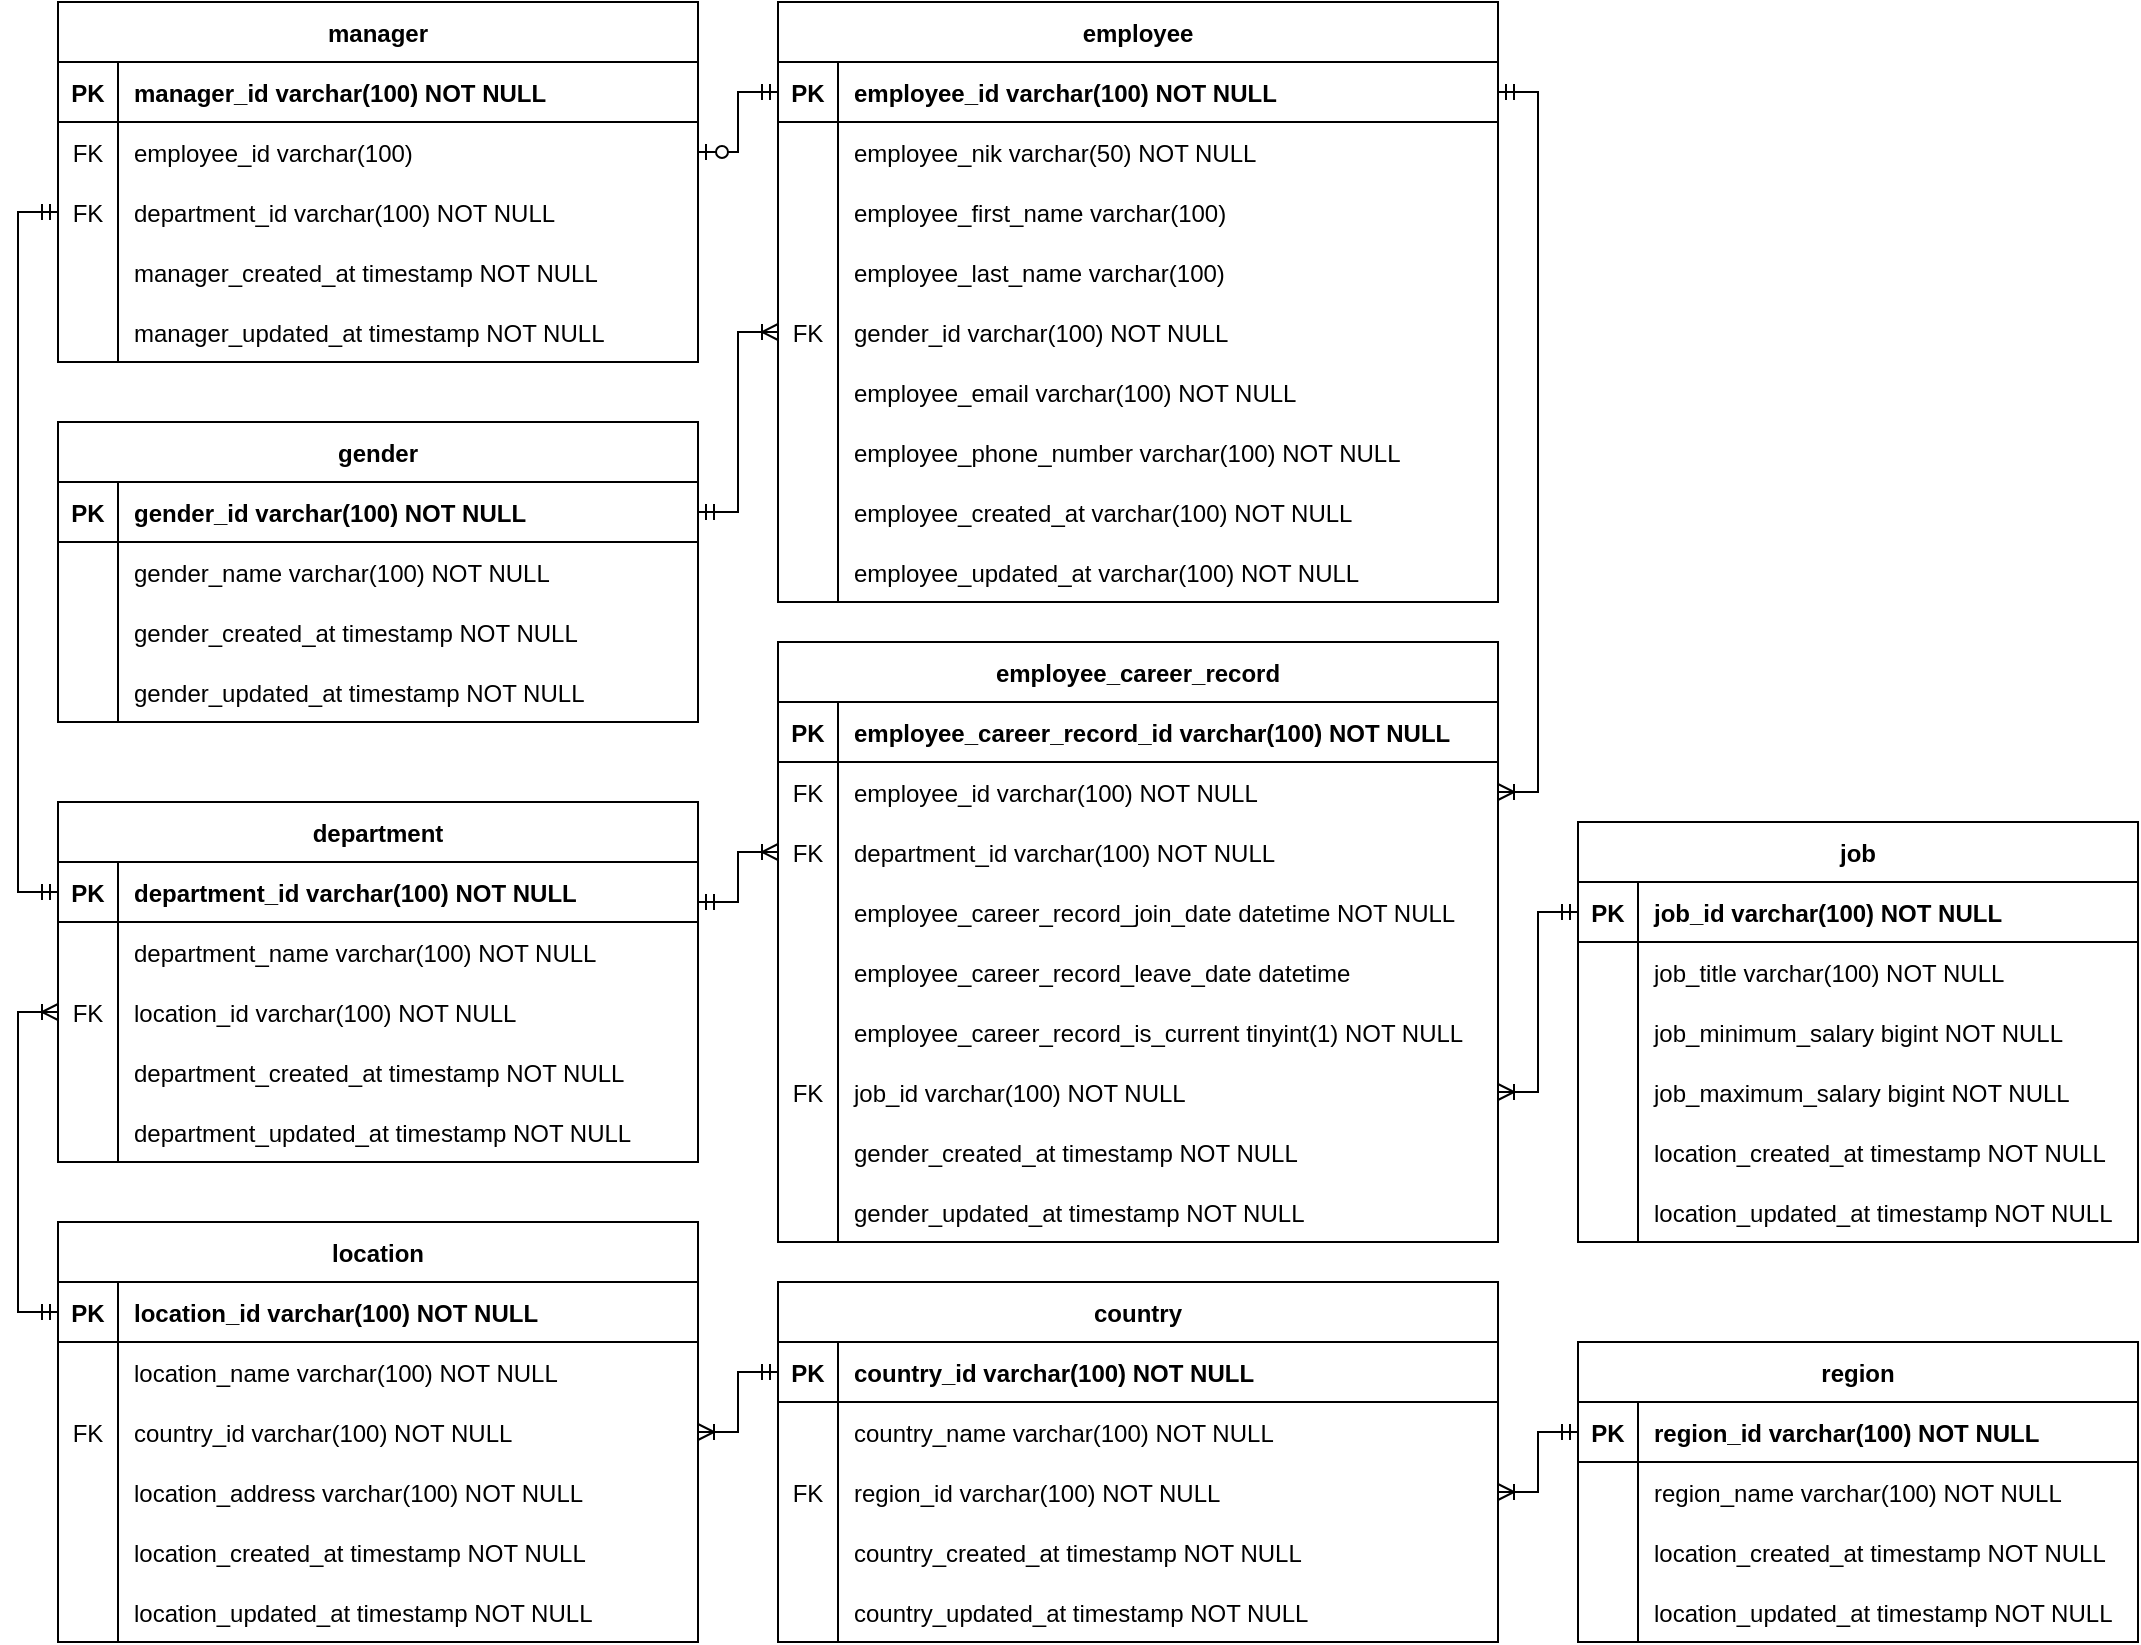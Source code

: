 <mxfile version="20.2.3" type="github">
  <diagram id="R2lEEEUBdFMjLlhIrx00" name="Page-1">
    <mxGraphModel dx="1930" dy="656" grid="1" gridSize="10" guides="1" tooltips="1" connect="1" arrows="1" fold="1" page="1" pageScale="1" pageWidth="850" pageHeight="1100" math="0" shadow="0" extFonts="Permanent Marker^https://fonts.googleapis.com/css?family=Permanent+Marker">
      <root>
        <mxCell id="0" />
        <mxCell id="1" parent="0" />
        <mxCell id="C-vyLk0tnHw3VtMMgP7b-23" value="employee" style="shape=table;startSize=30;container=1;collapsible=1;childLayout=tableLayout;fixedRows=1;rowLines=0;fontStyle=1;align=center;resizeLast=1;" parent="1" vertex="1">
          <mxGeometry x="-400" y="40" width="360" height="300" as="geometry" />
        </mxCell>
        <mxCell id="C-vyLk0tnHw3VtMMgP7b-24" value="" style="shape=partialRectangle;collapsible=0;dropTarget=0;pointerEvents=0;fillColor=none;points=[[0,0.5],[1,0.5]];portConstraint=eastwest;top=0;left=0;right=0;bottom=1;" parent="C-vyLk0tnHw3VtMMgP7b-23" vertex="1">
          <mxGeometry y="30" width="360" height="30" as="geometry" />
        </mxCell>
        <mxCell id="C-vyLk0tnHw3VtMMgP7b-25" value="PK" style="shape=partialRectangle;overflow=hidden;connectable=0;fillColor=none;top=0;left=0;bottom=0;right=0;fontStyle=1;" parent="C-vyLk0tnHw3VtMMgP7b-24" vertex="1">
          <mxGeometry width="30" height="30" as="geometry">
            <mxRectangle width="30" height="30" as="alternateBounds" />
          </mxGeometry>
        </mxCell>
        <mxCell id="C-vyLk0tnHw3VtMMgP7b-26" value="employee_id varchar(100) NOT NULL" style="shape=partialRectangle;overflow=hidden;connectable=0;fillColor=none;top=0;left=0;bottom=0;right=0;align=left;spacingLeft=6;fontStyle=1;" parent="C-vyLk0tnHw3VtMMgP7b-24" vertex="1">
          <mxGeometry x="30" width="330" height="30" as="geometry">
            <mxRectangle width="330" height="30" as="alternateBounds" />
          </mxGeometry>
        </mxCell>
        <mxCell id="C-vyLk0tnHw3VtMMgP7b-27" value="" style="shape=partialRectangle;collapsible=0;dropTarget=0;pointerEvents=0;fillColor=none;points=[[0,0.5],[1,0.5]];portConstraint=eastwest;top=0;left=0;right=0;bottom=0;" parent="C-vyLk0tnHw3VtMMgP7b-23" vertex="1">
          <mxGeometry y="60" width="360" height="30" as="geometry" />
        </mxCell>
        <mxCell id="C-vyLk0tnHw3VtMMgP7b-28" value="" style="shape=partialRectangle;overflow=hidden;connectable=0;fillColor=none;top=0;left=0;bottom=0;right=0;" parent="C-vyLk0tnHw3VtMMgP7b-27" vertex="1">
          <mxGeometry width="30" height="30" as="geometry">
            <mxRectangle width="30" height="30" as="alternateBounds" />
          </mxGeometry>
        </mxCell>
        <mxCell id="C-vyLk0tnHw3VtMMgP7b-29" value="employee_nik varchar(50) NOT NULL" style="shape=partialRectangle;overflow=hidden;connectable=0;fillColor=none;top=0;left=0;bottom=0;right=0;align=left;spacingLeft=6;points=[[0,0,0,0,0],[0,0.23,0,0,0],[0,0.5,0,0,0],[0,0.77,0,0,0],[0,1,0,0,0],[0.25,0,0,0,0],[0.25,1,0,0,0],[0.5,0,0,0,0],[0.5,1,0,0,0],[0.75,0,0,0,0],[0.75,1,0,0,0],[1,0,0,0,0],[1,0.27,0,0,0],[1,0.5,0,0,0],[1,0.77,0,0,0],[1,1,0,0,0]];" parent="C-vyLk0tnHw3VtMMgP7b-27" vertex="1">
          <mxGeometry x="30" width="330" height="30" as="geometry">
            <mxRectangle width="330" height="30" as="alternateBounds" />
          </mxGeometry>
        </mxCell>
        <mxCell id="ZlA72H0ykc_0ulimIhOE-7" value="" style="shape=partialRectangle;collapsible=0;dropTarget=0;pointerEvents=0;fillColor=none;points=[[0,0.5],[1,0.5]];portConstraint=eastwest;top=0;left=0;right=0;bottom=0;" vertex="1" parent="C-vyLk0tnHw3VtMMgP7b-23">
          <mxGeometry y="90" width="360" height="30" as="geometry" />
        </mxCell>
        <mxCell id="ZlA72H0ykc_0ulimIhOE-8" value="" style="shape=partialRectangle;overflow=hidden;connectable=0;fillColor=none;top=0;left=0;bottom=0;right=0;" vertex="1" parent="ZlA72H0ykc_0ulimIhOE-7">
          <mxGeometry width="30" height="30" as="geometry">
            <mxRectangle width="30" height="30" as="alternateBounds" />
          </mxGeometry>
        </mxCell>
        <mxCell id="ZlA72H0ykc_0ulimIhOE-9" value="employee_first_name varchar(100)" style="shape=partialRectangle;overflow=hidden;connectable=0;fillColor=none;top=0;left=0;bottom=0;right=0;align=left;spacingLeft=6;" vertex="1" parent="ZlA72H0ykc_0ulimIhOE-7">
          <mxGeometry x="30" width="330" height="30" as="geometry">
            <mxRectangle width="330" height="30" as="alternateBounds" />
          </mxGeometry>
        </mxCell>
        <mxCell id="ZlA72H0ykc_0ulimIhOE-1" value="" style="shape=partialRectangle;collapsible=0;dropTarget=0;pointerEvents=0;fillColor=none;points=[[0,0.5],[1,0.5]];portConstraint=eastwest;top=0;left=0;right=0;bottom=0;" vertex="1" parent="C-vyLk0tnHw3VtMMgP7b-23">
          <mxGeometry y="120" width="360" height="30" as="geometry" />
        </mxCell>
        <mxCell id="ZlA72H0ykc_0ulimIhOE-2" value="" style="shape=partialRectangle;overflow=hidden;connectable=0;fillColor=none;top=0;left=0;bottom=0;right=0;" vertex="1" parent="ZlA72H0ykc_0ulimIhOE-1">
          <mxGeometry width="30" height="30" as="geometry">
            <mxRectangle width="30" height="30" as="alternateBounds" />
          </mxGeometry>
        </mxCell>
        <mxCell id="ZlA72H0ykc_0ulimIhOE-3" value="employee_last_name varchar(100) " style="shape=partialRectangle;overflow=hidden;connectable=0;fillColor=none;top=0;left=0;bottom=0;right=0;align=left;spacingLeft=6;" vertex="1" parent="ZlA72H0ykc_0ulimIhOE-1">
          <mxGeometry x="30" width="330" height="30" as="geometry">
            <mxRectangle width="330" height="30" as="alternateBounds" />
          </mxGeometry>
        </mxCell>
        <mxCell id="ZlA72H0ykc_0ulimIhOE-4" value="" style="shape=partialRectangle;collapsible=0;dropTarget=0;pointerEvents=0;fillColor=none;points=[[0,0.5],[1,0.5]];portConstraint=eastwest;top=0;left=0;right=0;bottom=0;" vertex="1" parent="C-vyLk0tnHw3VtMMgP7b-23">
          <mxGeometry y="150" width="360" height="30" as="geometry" />
        </mxCell>
        <mxCell id="ZlA72H0ykc_0ulimIhOE-5" value="FK" style="shape=partialRectangle;overflow=hidden;connectable=0;fillColor=none;top=0;left=0;bottom=0;right=0;" vertex="1" parent="ZlA72H0ykc_0ulimIhOE-4">
          <mxGeometry width="30" height="30" as="geometry">
            <mxRectangle width="30" height="30" as="alternateBounds" />
          </mxGeometry>
        </mxCell>
        <mxCell id="ZlA72H0ykc_0ulimIhOE-6" value="gender_id varchar(100) NOT NULL" style="shape=partialRectangle;overflow=hidden;connectable=0;fillColor=none;top=0;left=0;bottom=0;right=0;align=left;spacingLeft=6;" vertex="1" parent="ZlA72H0ykc_0ulimIhOE-4">
          <mxGeometry x="30" width="330" height="30" as="geometry">
            <mxRectangle width="330" height="30" as="alternateBounds" />
          </mxGeometry>
        </mxCell>
        <mxCell id="ZlA72H0ykc_0ulimIhOE-37" value="" style="shape=partialRectangle;collapsible=0;dropTarget=0;pointerEvents=0;fillColor=none;points=[[0,0.5],[1,0.5]];portConstraint=eastwest;top=0;left=0;right=0;bottom=0;" vertex="1" parent="C-vyLk0tnHw3VtMMgP7b-23">
          <mxGeometry y="180" width="360" height="30" as="geometry" />
        </mxCell>
        <mxCell id="ZlA72H0ykc_0ulimIhOE-38" value="" style="shape=partialRectangle;overflow=hidden;connectable=0;fillColor=none;top=0;left=0;bottom=0;right=0;" vertex="1" parent="ZlA72H0ykc_0ulimIhOE-37">
          <mxGeometry width="30" height="30" as="geometry">
            <mxRectangle width="30" height="30" as="alternateBounds" />
          </mxGeometry>
        </mxCell>
        <mxCell id="ZlA72H0ykc_0ulimIhOE-39" value="employee_email varchar(100) NOT NULL" style="shape=partialRectangle;overflow=hidden;connectable=0;fillColor=none;top=0;left=0;bottom=0;right=0;align=left;spacingLeft=6;" vertex="1" parent="ZlA72H0ykc_0ulimIhOE-37">
          <mxGeometry x="30" width="330" height="30" as="geometry">
            <mxRectangle width="330" height="30" as="alternateBounds" />
          </mxGeometry>
        </mxCell>
        <mxCell id="ZlA72H0ykc_0ulimIhOE-40" value="" style="shape=partialRectangle;collapsible=0;dropTarget=0;pointerEvents=0;fillColor=none;points=[[0,0.5],[1,0.5]];portConstraint=eastwest;top=0;left=0;right=0;bottom=0;" vertex="1" parent="C-vyLk0tnHw3VtMMgP7b-23">
          <mxGeometry y="210" width="360" height="30" as="geometry" />
        </mxCell>
        <mxCell id="ZlA72H0ykc_0ulimIhOE-41" value="" style="shape=partialRectangle;overflow=hidden;connectable=0;fillColor=none;top=0;left=0;bottom=0;right=0;" vertex="1" parent="ZlA72H0ykc_0ulimIhOE-40">
          <mxGeometry width="30" height="30" as="geometry">
            <mxRectangle width="30" height="30" as="alternateBounds" />
          </mxGeometry>
        </mxCell>
        <mxCell id="ZlA72H0ykc_0ulimIhOE-42" value="employee_phone_number varchar(100) NOT NULL" style="shape=partialRectangle;overflow=hidden;connectable=0;fillColor=none;top=0;left=0;bottom=0;right=0;align=left;spacingLeft=6;" vertex="1" parent="ZlA72H0ykc_0ulimIhOE-40">
          <mxGeometry x="30" width="330" height="30" as="geometry">
            <mxRectangle width="330" height="30" as="alternateBounds" />
          </mxGeometry>
        </mxCell>
        <mxCell id="ZlA72H0ykc_0ulimIhOE-46" value="" style="shape=partialRectangle;collapsible=0;dropTarget=0;pointerEvents=0;fillColor=none;points=[[0,0.5],[1,0.5]];portConstraint=eastwest;top=0;left=0;right=0;bottom=0;" vertex="1" parent="C-vyLk0tnHw3VtMMgP7b-23">
          <mxGeometry y="240" width="360" height="30" as="geometry" />
        </mxCell>
        <mxCell id="ZlA72H0ykc_0ulimIhOE-47" value="" style="shape=partialRectangle;overflow=hidden;connectable=0;fillColor=none;top=0;left=0;bottom=0;right=0;" vertex="1" parent="ZlA72H0ykc_0ulimIhOE-46">
          <mxGeometry width="30" height="30" as="geometry">
            <mxRectangle width="30" height="30" as="alternateBounds" />
          </mxGeometry>
        </mxCell>
        <mxCell id="ZlA72H0ykc_0ulimIhOE-48" value="employee_created_at varchar(100) NOT NULL" style="shape=partialRectangle;overflow=hidden;connectable=0;fillColor=none;top=0;left=0;bottom=0;right=0;align=left;spacingLeft=6;" vertex="1" parent="ZlA72H0ykc_0ulimIhOE-46">
          <mxGeometry x="30" width="330" height="30" as="geometry">
            <mxRectangle width="330" height="30" as="alternateBounds" />
          </mxGeometry>
        </mxCell>
        <mxCell id="ZlA72H0ykc_0ulimIhOE-49" value="" style="shape=partialRectangle;collapsible=0;dropTarget=0;pointerEvents=0;fillColor=none;points=[[0,0.5],[1,0.5]];portConstraint=eastwest;top=0;left=0;right=0;bottom=0;" vertex="1" parent="C-vyLk0tnHw3VtMMgP7b-23">
          <mxGeometry y="270" width="360" height="30" as="geometry" />
        </mxCell>
        <mxCell id="ZlA72H0ykc_0ulimIhOE-50" value="" style="shape=partialRectangle;overflow=hidden;connectable=0;fillColor=none;top=0;left=0;bottom=0;right=0;" vertex="1" parent="ZlA72H0ykc_0ulimIhOE-49">
          <mxGeometry width="30" height="30" as="geometry">
            <mxRectangle width="30" height="30" as="alternateBounds" />
          </mxGeometry>
        </mxCell>
        <mxCell id="ZlA72H0ykc_0ulimIhOE-51" value="employee_updated_at varchar(100) NOT NULL" style="shape=partialRectangle;overflow=hidden;connectable=0;fillColor=none;top=0;left=0;bottom=0;right=0;align=left;spacingLeft=6;" vertex="1" parent="ZlA72H0ykc_0ulimIhOE-49">
          <mxGeometry x="30" width="330" height="30" as="geometry">
            <mxRectangle width="330" height="30" as="alternateBounds" />
          </mxGeometry>
        </mxCell>
        <mxCell id="ZlA72H0ykc_0ulimIhOE-10" value="gender" style="shape=table;startSize=30;container=1;collapsible=1;childLayout=tableLayout;fixedRows=1;rowLines=0;fontStyle=1;align=center;resizeLast=1;" vertex="1" parent="1">
          <mxGeometry x="-760" y="250" width="320" height="150" as="geometry" />
        </mxCell>
        <mxCell id="ZlA72H0ykc_0ulimIhOE-11" value="" style="shape=partialRectangle;collapsible=0;dropTarget=0;pointerEvents=0;fillColor=none;points=[[0,0.5],[1,0.5]];portConstraint=eastwest;top=0;left=0;right=0;bottom=1;" vertex="1" parent="ZlA72H0ykc_0ulimIhOE-10">
          <mxGeometry y="30" width="320" height="30" as="geometry" />
        </mxCell>
        <mxCell id="ZlA72H0ykc_0ulimIhOE-12" value="PK" style="shape=partialRectangle;overflow=hidden;connectable=0;fillColor=none;top=0;left=0;bottom=0;right=0;fontStyle=1;" vertex="1" parent="ZlA72H0ykc_0ulimIhOE-11">
          <mxGeometry width="30" height="30" as="geometry">
            <mxRectangle width="30" height="30" as="alternateBounds" />
          </mxGeometry>
        </mxCell>
        <mxCell id="ZlA72H0ykc_0ulimIhOE-13" value="gender_id varchar(100) NOT NULL " style="shape=partialRectangle;overflow=hidden;connectable=0;fillColor=none;top=0;left=0;bottom=0;right=0;align=left;spacingLeft=6;fontStyle=1;" vertex="1" parent="ZlA72H0ykc_0ulimIhOE-11">
          <mxGeometry x="30" width="290" height="30" as="geometry">
            <mxRectangle width="290" height="30" as="alternateBounds" />
          </mxGeometry>
        </mxCell>
        <mxCell id="ZlA72H0ykc_0ulimIhOE-14" value="" style="shape=partialRectangle;collapsible=0;dropTarget=0;pointerEvents=0;fillColor=none;points=[[0,0.5],[1,0.5]];portConstraint=eastwest;top=0;left=0;right=0;bottom=0;" vertex="1" parent="ZlA72H0ykc_0ulimIhOE-10">
          <mxGeometry y="60" width="320" height="30" as="geometry" />
        </mxCell>
        <mxCell id="ZlA72H0ykc_0ulimIhOE-15" value="" style="shape=partialRectangle;overflow=hidden;connectable=0;fillColor=none;top=0;left=0;bottom=0;right=0;" vertex="1" parent="ZlA72H0ykc_0ulimIhOE-14">
          <mxGeometry width="30" height="30" as="geometry">
            <mxRectangle width="30" height="30" as="alternateBounds" />
          </mxGeometry>
        </mxCell>
        <mxCell id="ZlA72H0ykc_0ulimIhOE-16" value="gender_name varchar(100) NOT NULL" style="shape=partialRectangle;overflow=hidden;connectable=0;fillColor=none;top=0;left=0;bottom=0;right=0;align=left;spacingLeft=6;" vertex="1" parent="ZlA72H0ykc_0ulimIhOE-14">
          <mxGeometry x="30" width="290" height="30" as="geometry">
            <mxRectangle width="290" height="30" as="alternateBounds" />
          </mxGeometry>
        </mxCell>
        <mxCell id="ZlA72H0ykc_0ulimIhOE-17" value="" style="shape=partialRectangle;collapsible=0;dropTarget=0;pointerEvents=0;fillColor=none;points=[[0,0.5],[1,0.5]];portConstraint=eastwest;top=0;left=0;right=0;bottom=0;" vertex="1" parent="ZlA72H0ykc_0ulimIhOE-10">
          <mxGeometry y="90" width="320" height="30" as="geometry" />
        </mxCell>
        <mxCell id="ZlA72H0ykc_0ulimIhOE-18" value="" style="shape=partialRectangle;overflow=hidden;connectable=0;fillColor=none;top=0;left=0;bottom=0;right=0;" vertex="1" parent="ZlA72H0ykc_0ulimIhOE-17">
          <mxGeometry width="30" height="30" as="geometry">
            <mxRectangle width="30" height="30" as="alternateBounds" />
          </mxGeometry>
        </mxCell>
        <mxCell id="ZlA72H0ykc_0ulimIhOE-19" value="gender_created_at timestamp NOT NULL" style="shape=partialRectangle;overflow=hidden;connectable=0;fillColor=none;top=0;left=0;bottom=0;right=0;align=left;spacingLeft=6;" vertex="1" parent="ZlA72H0ykc_0ulimIhOE-17">
          <mxGeometry x="30" width="290" height="30" as="geometry">
            <mxRectangle width="290" height="30" as="alternateBounds" />
          </mxGeometry>
        </mxCell>
        <mxCell id="ZlA72H0ykc_0ulimIhOE-20" value="" style="shape=partialRectangle;collapsible=0;dropTarget=0;pointerEvents=0;fillColor=none;points=[[0,0.5],[1,0.5]];portConstraint=eastwest;top=0;left=0;right=0;bottom=0;" vertex="1" parent="ZlA72H0ykc_0ulimIhOE-10">
          <mxGeometry y="120" width="320" height="30" as="geometry" />
        </mxCell>
        <mxCell id="ZlA72H0ykc_0ulimIhOE-21" value="" style="shape=partialRectangle;overflow=hidden;connectable=0;fillColor=none;top=0;left=0;bottom=0;right=0;" vertex="1" parent="ZlA72H0ykc_0ulimIhOE-20">
          <mxGeometry width="30" height="30" as="geometry">
            <mxRectangle width="30" height="30" as="alternateBounds" />
          </mxGeometry>
        </mxCell>
        <mxCell id="ZlA72H0ykc_0ulimIhOE-22" value="gender_updated_at timestamp NOT NULL" style="shape=partialRectangle;overflow=hidden;connectable=0;fillColor=none;top=0;left=0;bottom=0;right=0;align=left;spacingLeft=6;" vertex="1" parent="ZlA72H0ykc_0ulimIhOE-20">
          <mxGeometry x="30" width="290" height="30" as="geometry">
            <mxRectangle width="290" height="30" as="alternateBounds" />
          </mxGeometry>
        </mxCell>
        <mxCell id="ZlA72H0ykc_0ulimIhOE-87" value="department" style="shape=table;startSize=30;container=1;collapsible=1;childLayout=tableLayout;fixedRows=1;rowLines=0;fontStyle=1;align=center;resizeLast=1;" vertex="1" parent="1">
          <mxGeometry x="-760" y="440" width="320" height="180" as="geometry" />
        </mxCell>
        <mxCell id="ZlA72H0ykc_0ulimIhOE-88" value="" style="shape=partialRectangle;collapsible=0;dropTarget=0;pointerEvents=0;fillColor=none;points=[[0,0.5],[1,0.5]];portConstraint=eastwest;top=0;left=0;right=0;bottom=1;" vertex="1" parent="ZlA72H0ykc_0ulimIhOE-87">
          <mxGeometry y="30" width="320" height="30" as="geometry" />
        </mxCell>
        <mxCell id="ZlA72H0ykc_0ulimIhOE-89" value="PK" style="shape=partialRectangle;overflow=hidden;connectable=0;fillColor=none;top=0;left=0;bottom=0;right=0;fontStyle=1;" vertex="1" parent="ZlA72H0ykc_0ulimIhOE-88">
          <mxGeometry width="30" height="30" as="geometry">
            <mxRectangle width="30" height="30" as="alternateBounds" />
          </mxGeometry>
        </mxCell>
        <mxCell id="ZlA72H0ykc_0ulimIhOE-90" value="department_id varchar(100) NOT NULL " style="shape=partialRectangle;overflow=hidden;connectable=0;fillColor=none;top=0;left=0;bottom=0;right=0;align=left;spacingLeft=6;fontStyle=1;" vertex="1" parent="ZlA72H0ykc_0ulimIhOE-88">
          <mxGeometry x="30" width="290" height="30" as="geometry">
            <mxRectangle width="290" height="30" as="alternateBounds" />
          </mxGeometry>
        </mxCell>
        <mxCell id="ZlA72H0ykc_0ulimIhOE-91" value="" style="shape=partialRectangle;collapsible=0;dropTarget=0;pointerEvents=0;fillColor=none;points=[[0,0.5],[1,0.5]];portConstraint=eastwest;top=0;left=0;right=0;bottom=0;" vertex="1" parent="ZlA72H0ykc_0ulimIhOE-87">
          <mxGeometry y="60" width="320" height="30" as="geometry" />
        </mxCell>
        <mxCell id="ZlA72H0ykc_0ulimIhOE-92" value="" style="shape=partialRectangle;overflow=hidden;connectable=0;fillColor=none;top=0;left=0;bottom=0;right=0;" vertex="1" parent="ZlA72H0ykc_0ulimIhOE-91">
          <mxGeometry width="30" height="30" as="geometry">
            <mxRectangle width="30" height="30" as="alternateBounds" />
          </mxGeometry>
        </mxCell>
        <mxCell id="ZlA72H0ykc_0ulimIhOE-93" value="department_name varchar(100) NOT NULL" style="shape=partialRectangle;overflow=hidden;connectable=0;fillColor=none;top=0;left=0;bottom=0;right=0;align=left;spacingLeft=6;" vertex="1" parent="ZlA72H0ykc_0ulimIhOE-91">
          <mxGeometry x="30" width="290" height="30" as="geometry">
            <mxRectangle width="290" height="30" as="alternateBounds" />
          </mxGeometry>
        </mxCell>
        <mxCell id="ZlA72H0ykc_0ulimIhOE-162" value="" style="shape=partialRectangle;collapsible=0;dropTarget=0;pointerEvents=0;fillColor=none;points=[[0,0.5],[1,0.5]];portConstraint=eastwest;top=0;left=0;right=0;bottom=0;" vertex="1" parent="ZlA72H0ykc_0ulimIhOE-87">
          <mxGeometry y="90" width="320" height="30" as="geometry" />
        </mxCell>
        <mxCell id="ZlA72H0ykc_0ulimIhOE-163" value="FK" style="shape=partialRectangle;overflow=hidden;connectable=0;fillColor=none;top=0;left=0;bottom=0;right=0;" vertex="1" parent="ZlA72H0ykc_0ulimIhOE-162">
          <mxGeometry width="30" height="30" as="geometry">
            <mxRectangle width="30" height="30" as="alternateBounds" />
          </mxGeometry>
        </mxCell>
        <mxCell id="ZlA72H0ykc_0ulimIhOE-164" value="location_id varchar(100) NOT NULL" style="shape=partialRectangle;overflow=hidden;connectable=0;fillColor=none;top=0;left=0;bottom=0;right=0;align=left;spacingLeft=6;" vertex="1" parent="ZlA72H0ykc_0ulimIhOE-162">
          <mxGeometry x="30" width="290" height="30" as="geometry">
            <mxRectangle width="290" height="30" as="alternateBounds" />
          </mxGeometry>
        </mxCell>
        <mxCell id="ZlA72H0ykc_0ulimIhOE-94" value="" style="shape=partialRectangle;collapsible=0;dropTarget=0;pointerEvents=0;fillColor=none;points=[[0,0.5],[1,0.5]];portConstraint=eastwest;top=0;left=0;right=0;bottom=0;" vertex="1" parent="ZlA72H0ykc_0ulimIhOE-87">
          <mxGeometry y="120" width="320" height="30" as="geometry" />
        </mxCell>
        <mxCell id="ZlA72H0ykc_0ulimIhOE-95" value="" style="shape=partialRectangle;overflow=hidden;connectable=0;fillColor=none;top=0;left=0;bottom=0;right=0;" vertex="1" parent="ZlA72H0ykc_0ulimIhOE-94">
          <mxGeometry width="30" height="30" as="geometry">
            <mxRectangle width="30" height="30" as="alternateBounds" />
          </mxGeometry>
        </mxCell>
        <mxCell id="ZlA72H0ykc_0ulimIhOE-96" value="department_created_at timestamp NOT NULL" style="shape=partialRectangle;overflow=hidden;connectable=0;fillColor=none;top=0;left=0;bottom=0;right=0;align=left;spacingLeft=6;" vertex="1" parent="ZlA72H0ykc_0ulimIhOE-94">
          <mxGeometry x="30" width="290" height="30" as="geometry">
            <mxRectangle width="290" height="30" as="alternateBounds" />
          </mxGeometry>
        </mxCell>
        <mxCell id="ZlA72H0ykc_0ulimIhOE-97" value="" style="shape=partialRectangle;collapsible=0;dropTarget=0;pointerEvents=0;fillColor=none;points=[[0,0.5],[1,0.5]];portConstraint=eastwest;top=0;left=0;right=0;bottom=0;" vertex="1" parent="ZlA72H0ykc_0ulimIhOE-87">
          <mxGeometry y="150" width="320" height="30" as="geometry" />
        </mxCell>
        <mxCell id="ZlA72H0ykc_0ulimIhOE-98" value="" style="shape=partialRectangle;overflow=hidden;connectable=0;fillColor=none;top=0;left=0;bottom=0;right=0;" vertex="1" parent="ZlA72H0ykc_0ulimIhOE-97">
          <mxGeometry width="30" height="30" as="geometry">
            <mxRectangle width="30" height="30" as="alternateBounds" />
          </mxGeometry>
        </mxCell>
        <mxCell id="ZlA72H0ykc_0ulimIhOE-99" value="department_updated_at timestamp NOT NULL" style="shape=partialRectangle;overflow=hidden;connectable=0;fillColor=none;top=0;left=0;bottom=0;right=0;align=left;spacingLeft=6;" vertex="1" parent="ZlA72H0ykc_0ulimIhOE-97">
          <mxGeometry x="30" width="290" height="30" as="geometry">
            <mxRectangle width="290" height="30" as="alternateBounds" />
          </mxGeometry>
        </mxCell>
        <mxCell id="ZlA72H0ykc_0ulimIhOE-100" value="manager" style="shape=table;startSize=30;container=1;collapsible=1;childLayout=tableLayout;fixedRows=1;rowLines=0;fontStyle=1;align=center;resizeLast=1;" vertex="1" parent="1">
          <mxGeometry x="-760" y="40" width="320" height="180" as="geometry" />
        </mxCell>
        <mxCell id="ZlA72H0ykc_0ulimIhOE-101" value="" style="shape=partialRectangle;collapsible=0;dropTarget=0;pointerEvents=0;fillColor=none;points=[[0,0.5],[1,0.5]];portConstraint=eastwest;top=0;left=0;right=0;bottom=1;" vertex="1" parent="ZlA72H0ykc_0ulimIhOE-100">
          <mxGeometry y="30" width="320" height="30" as="geometry" />
        </mxCell>
        <mxCell id="ZlA72H0ykc_0ulimIhOE-102" value="PK" style="shape=partialRectangle;overflow=hidden;connectable=0;fillColor=none;top=0;left=0;bottom=0;right=0;fontStyle=1;" vertex="1" parent="ZlA72H0ykc_0ulimIhOE-101">
          <mxGeometry width="30" height="30" as="geometry">
            <mxRectangle width="30" height="30" as="alternateBounds" />
          </mxGeometry>
        </mxCell>
        <mxCell id="ZlA72H0ykc_0ulimIhOE-103" value="manager_id varchar(100) NOT NULL " style="shape=partialRectangle;overflow=hidden;connectable=0;fillColor=none;top=0;left=0;bottom=0;right=0;align=left;spacingLeft=6;fontStyle=1;" vertex="1" parent="ZlA72H0ykc_0ulimIhOE-101">
          <mxGeometry x="30" width="290" height="30" as="geometry">
            <mxRectangle width="290" height="30" as="alternateBounds" />
          </mxGeometry>
        </mxCell>
        <mxCell id="ZlA72H0ykc_0ulimIhOE-104" value="" style="shape=partialRectangle;collapsible=0;dropTarget=0;pointerEvents=0;fillColor=none;points=[[0,0.5],[1,0.5]];portConstraint=eastwest;top=0;left=0;right=0;bottom=0;" vertex="1" parent="ZlA72H0ykc_0ulimIhOE-100">
          <mxGeometry y="60" width="320" height="30" as="geometry" />
        </mxCell>
        <mxCell id="ZlA72H0ykc_0ulimIhOE-105" value="FK" style="shape=partialRectangle;overflow=hidden;connectable=0;fillColor=none;top=0;left=0;bottom=0;right=0;" vertex="1" parent="ZlA72H0ykc_0ulimIhOE-104">
          <mxGeometry width="30" height="30" as="geometry">
            <mxRectangle width="30" height="30" as="alternateBounds" />
          </mxGeometry>
        </mxCell>
        <mxCell id="ZlA72H0ykc_0ulimIhOE-106" value="employee_id varchar(100)" style="shape=partialRectangle;overflow=hidden;connectable=0;fillColor=none;top=0;left=0;bottom=0;right=0;align=left;spacingLeft=6;" vertex="1" parent="ZlA72H0ykc_0ulimIhOE-104">
          <mxGeometry x="30" width="290" height="30" as="geometry">
            <mxRectangle width="290" height="30" as="alternateBounds" />
          </mxGeometry>
        </mxCell>
        <mxCell id="ZlA72H0ykc_0ulimIhOE-113" value="" style="shape=partialRectangle;collapsible=0;dropTarget=0;pointerEvents=0;fillColor=none;points=[[0,0.5],[1,0.5]];portConstraint=eastwest;top=0;left=0;right=0;bottom=0;" vertex="1" parent="ZlA72H0ykc_0ulimIhOE-100">
          <mxGeometry y="90" width="320" height="30" as="geometry" />
        </mxCell>
        <mxCell id="ZlA72H0ykc_0ulimIhOE-114" value="FK" style="shape=partialRectangle;overflow=hidden;connectable=0;fillColor=none;top=0;left=0;bottom=0;right=0;" vertex="1" parent="ZlA72H0ykc_0ulimIhOE-113">
          <mxGeometry width="30" height="30" as="geometry">
            <mxRectangle width="30" height="30" as="alternateBounds" />
          </mxGeometry>
        </mxCell>
        <mxCell id="ZlA72H0ykc_0ulimIhOE-115" value="department_id varchar(100) NOT NULL" style="shape=partialRectangle;overflow=hidden;connectable=0;fillColor=none;top=0;left=0;bottom=0;right=0;align=left;spacingLeft=6;" vertex="1" parent="ZlA72H0ykc_0ulimIhOE-113">
          <mxGeometry x="30" width="290" height="30" as="geometry">
            <mxRectangle width="290" height="30" as="alternateBounds" />
          </mxGeometry>
        </mxCell>
        <mxCell id="ZlA72H0ykc_0ulimIhOE-107" value="" style="shape=partialRectangle;collapsible=0;dropTarget=0;pointerEvents=0;fillColor=none;points=[[0,0.5],[1,0.5]];portConstraint=eastwest;top=0;left=0;right=0;bottom=0;" vertex="1" parent="ZlA72H0ykc_0ulimIhOE-100">
          <mxGeometry y="120" width="320" height="30" as="geometry" />
        </mxCell>
        <mxCell id="ZlA72H0ykc_0ulimIhOE-108" value="" style="shape=partialRectangle;overflow=hidden;connectable=0;fillColor=none;top=0;left=0;bottom=0;right=0;" vertex="1" parent="ZlA72H0ykc_0ulimIhOE-107">
          <mxGeometry width="30" height="30" as="geometry">
            <mxRectangle width="30" height="30" as="alternateBounds" />
          </mxGeometry>
        </mxCell>
        <mxCell id="ZlA72H0ykc_0ulimIhOE-109" value="manager_created_at timestamp NOT NULL" style="shape=partialRectangle;overflow=hidden;connectable=0;fillColor=none;top=0;left=0;bottom=0;right=0;align=left;spacingLeft=6;" vertex="1" parent="ZlA72H0ykc_0ulimIhOE-107">
          <mxGeometry x="30" width="290" height="30" as="geometry">
            <mxRectangle width="290" height="30" as="alternateBounds" />
          </mxGeometry>
        </mxCell>
        <mxCell id="ZlA72H0ykc_0ulimIhOE-110" value="" style="shape=partialRectangle;collapsible=0;dropTarget=0;pointerEvents=0;fillColor=none;points=[[0,0.5],[1,0.5]];portConstraint=eastwest;top=0;left=0;right=0;bottom=0;" vertex="1" parent="ZlA72H0ykc_0ulimIhOE-100">
          <mxGeometry y="150" width="320" height="30" as="geometry" />
        </mxCell>
        <mxCell id="ZlA72H0ykc_0ulimIhOE-111" value="" style="shape=partialRectangle;overflow=hidden;connectable=0;fillColor=none;top=0;left=0;bottom=0;right=0;" vertex="1" parent="ZlA72H0ykc_0ulimIhOE-110">
          <mxGeometry width="30" height="30" as="geometry">
            <mxRectangle width="30" height="30" as="alternateBounds" />
          </mxGeometry>
        </mxCell>
        <mxCell id="ZlA72H0ykc_0ulimIhOE-112" value="manager_updated_at timestamp NOT NULL" style="shape=partialRectangle;overflow=hidden;connectable=0;fillColor=none;top=0;left=0;bottom=0;right=0;align=left;spacingLeft=6;" vertex="1" parent="ZlA72H0ykc_0ulimIhOE-110">
          <mxGeometry x="30" width="290" height="30" as="geometry">
            <mxRectangle width="290" height="30" as="alternateBounds" />
          </mxGeometry>
        </mxCell>
        <mxCell id="ZlA72H0ykc_0ulimIhOE-117" value="employee_career_record" style="shape=table;startSize=30;container=1;collapsible=1;childLayout=tableLayout;fixedRows=1;rowLines=0;fontStyle=1;align=center;resizeLast=1;" vertex="1" parent="1">
          <mxGeometry x="-400" y="360" width="360" height="300" as="geometry" />
        </mxCell>
        <mxCell id="ZlA72H0ykc_0ulimIhOE-118" value="" style="shape=partialRectangle;collapsible=0;dropTarget=0;pointerEvents=0;fillColor=none;points=[[0,0.5],[1,0.5]];portConstraint=eastwest;top=0;left=0;right=0;bottom=1;" vertex="1" parent="ZlA72H0ykc_0ulimIhOE-117">
          <mxGeometry y="30" width="360" height="30" as="geometry" />
        </mxCell>
        <mxCell id="ZlA72H0ykc_0ulimIhOE-119" value="PK" style="shape=partialRectangle;overflow=hidden;connectable=0;fillColor=none;top=0;left=0;bottom=0;right=0;fontStyle=1;" vertex="1" parent="ZlA72H0ykc_0ulimIhOE-118">
          <mxGeometry width="30" height="30" as="geometry">
            <mxRectangle width="30" height="30" as="alternateBounds" />
          </mxGeometry>
        </mxCell>
        <mxCell id="ZlA72H0ykc_0ulimIhOE-120" value="employee_career_record_id varchar(100) NOT NULL " style="shape=partialRectangle;overflow=hidden;connectable=0;fillColor=none;top=0;left=0;bottom=0;right=0;align=left;spacingLeft=6;fontStyle=1;" vertex="1" parent="ZlA72H0ykc_0ulimIhOE-118">
          <mxGeometry x="30" width="330" height="30" as="geometry">
            <mxRectangle width="330" height="30" as="alternateBounds" />
          </mxGeometry>
        </mxCell>
        <mxCell id="ZlA72H0ykc_0ulimIhOE-121" value="" style="shape=partialRectangle;collapsible=0;dropTarget=0;pointerEvents=0;fillColor=none;points=[[0,0.5],[1,0.5]];portConstraint=eastwest;top=0;left=0;right=0;bottom=0;" vertex="1" parent="ZlA72H0ykc_0ulimIhOE-117">
          <mxGeometry y="60" width="360" height="30" as="geometry" />
        </mxCell>
        <mxCell id="ZlA72H0ykc_0ulimIhOE-122" value="FK" style="shape=partialRectangle;overflow=hidden;connectable=0;fillColor=none;top=0;left=0;bottom=0;right=0;" vertex="1" parent="ZlA72H0ykc_0ulimIhOE-121">
          <mxGeometry width="30" height="30" as="geometry">
            <mxRectangle width="30" height="30" as="alternateBounds" />
          </mxGeometry>
        </mxCell>
        <mxCell id="ZlA72H0ykc_0ulimIhOE-123" value="employee_id varchar(100) NOT NULL" style="shape=partialRectangle;overflow=hidden;connectable=0;fillColor=none;top=0;left=0;bottom=0;right=0;align=left;spacingLeft=6;" vertex="1" parent="ZlA72H0ykc_0ulimIhOE-121">
          <mxGeometry x="30" width="330" height="30" as="geometry">
            <mxRectangle width="330" height="30" as="alternateBounds" />
          </mxGeometry>
        </mxCell>
        <mxCell id="ZlA72H0ykc_0ulimIhOE-132" value="" style="shape=partialRectangle;collapsible=0;dropTarget=0;pointerEvents=0;fillColor=none;points=[[0,0.5],[1,0.5]];portConstraint=eastwest;top=0;left=0;right=0;bottom=0;" vertex="1" parent="ZlA72H0ykc_0ulimIhOE-117">
          <mxGeometry y="90" width="360" height="30" as="geometry" />
        </mxCell>
        <mxCell id="ZlA72H0ykc_0ulimIhOE-133" value="FK" style="shape=partialRectangle;overflow=hidden;connectable=0;fillColor=none;top=0;left=0;bottom=0;right=0;" vertex="1" parent="ZlA72H0ykc_0ulimIhOE-132">
          <mxGeometry width="30" height="30" as="geometry">
            <mxRectangle width="30" height="30" as="alternateBounds" />
          </mxGeometry>
        </mxCell>
        <mxCell id="ZlA72H0ykc_0ulimIhOE-134" value="department_id varchar(100) NOT NULL" style="shape=partialRectangle;overflow=hidden;connectable=0;fillColor=none;top=0;left=0;bottom=0;right=0;align=left;spacingLeft=6;" vertex="1" parent="ZlA72H0ykc_0ulimIhOE-132">
          <mxGeometry x="30" width="330" height="30" as="geometry">
            <mxRectangle width="330" height="30" as="alternateBounds" />
          </mxGeometry>
        </mxCell>
        <mxCell id="ZlA72H0ykc_0ulimIhOE-137" value="" style="shape=partialRectangle;collapsible=0;dropTarget=0;pointerEvents=0;fillColor=none;points=[[0,0.5],[1,0.5]];portConstraint=eastwest;top=0;left=0;right=0;bottom=0;" vertex="1" parent="ZlA72H0ykc_0ulimIhOE-117">
          <mxGeometry y="120" width="360" height="30" as="geometry" />
        </mxCell>
        <mxCell id="ZlA72H0ykc_0ulimIhOE-138" value="" style="shape=partialRectangle;overflow=hidden;connectable=0;fillColor=none;top=0;left=0;bottom=0;right=0;" vertex="1" parent="ZlA72H0ykc_0ulimIhOE-137">
          <mxGeometry width="30" height="30" as="geometry">
            <mxRectangle width="30" height="30" as="alternateBounds" />
          </mxGeometry>
        </mxCell>
        <mxCell id="ZlA72H0ykc_0ulimIhOE-139" value="employee_career_record_join_date datetime NOT NULL" style="shape=partialRectangle;overflow=hidden;connectable=0;fillColor=none;top=0;left=0;bottom=0;right=0;align=left;spacingLeft=6;" vertex="1" parent="ZlA72H0ykc_0ulimIhOE-137">
          <mxGeometry x="30" width="330" height="30" as="geometry">
            <mxRectangle width="330" height="30" as="alternateBounds" />
          </mxGeometry>
        </mxCell>
        <mxCell id="ZlA72H0ykc_0ulimIhOE-140" value="" style="shape=partialRectangle;collapsible=0;dropTarget=0;pointerEvents=0;fillColor=none;points=[[0,0.5],[1,0.5]];portConstraint=eastwest;top=0;left=0;right=0;bottom=0;" vertex="1" parent="ZlA72H0ykc_0ulimIhOE-117">
          <mxGeometry y="150" width="360" height="30" as="geometry" />
        </mxCell>
        <mxCell id="ZlA72H0ykc_0ulimIhOE-141" value="" style="shape=partialRectangle;overflow=hidden;connectable=0;fillColor=none;top=0;left=0;bottom=0;right=0;" vertex="1" parent="ZlA72H0ykc_0ulimIhOE-140">
          <mxGeometry width="30" height="30" as="geometry">
            <mxRectangle width="30" height="30" as="alternateBounds" />
          </mxGeometry>
        </mxCell>
        <mxCell id="ZlA72H0ykc_0ulimIhOE-142" value="employee_career_record_leave_date datetime" style="shape=partialRectangle;overflow=hidden;connectable=0;fillColor=none;top=0;left=0;bottom=0;right=0;align=left;spacingLeft=6;" vertex="1" parent="ZlA72H0ykc_0ulimIhOE-140">
          <mxGeometry x="30" width="330" height="30" as="geometry">
            <mxRectangle width="330" height="30" as="alternateBounds" />
          </mxGeometry>
        </mxCell>
        <mxCell id="ZlA72H0ykc_0ulimIhOE-224" value="" style="shape=partialRectangle;collapsible=0;dropTarget=0;pointerEvents=0;fillColor=none;points=[[0,0.5],[1,0.5]];portConstraint=eastwest;top=0;left=0;right=0;bottom=0;" vertex="1" parent="ZlA72H0ykc_0ulimIhOE-117">
          <mxGeometry y="180" width="360" height="30" as="geometry" />
        </mxCell>
        <mxCell id="ZlA72H0ykc_0ulimIhOE-225" value="" style="shape=partialRectangle;overflow=hidden;connectable=0;fillColor=none;top=0;left=0;bottom=0;right=0;" vertex="1" parent="ZlA72H0ykc_0ulimIhOE-224">
          <mxGeometry width="30" height="30" as="geometry">
            <mxRectangle width="30" height="30" as="alternateBounds" />
          </mxGeometry>
        </mxCell>
        <mxCell id="ZlA72H0ykc_0ulimIhOE-226" value="employee_career_record_is_current tinyint(1) NOT NULL" style="shape=partialRectangle;overflow=hidden;connectable=0;fillColor=none;top=0;left=0;bottom=0;right=0;align=left;spacingLeft=6;" vertex="1" parent="ZlA72H0ykc_0ulimIhOE-224">
          <mxGeometry x="30" width="330" height="30" as="geometry">
            <mxRectangle width="330" height="30" as="alternateBounds" />
          </mxGeometry>
        </mxCell>
        <mxCell id="ZlA72H0ykc_0ulimIhOE-227" value="" style="shape=partialRectangle;collapsible=0;dropTarget=0;pointerEvents=0;fillColor=none;points=[[0,0.5],[1,0.5]];portConstraint=eastwest;top=0;left=0;right=0;bottom=0;" vertex="1" parent="ZlA72H0ykc_0ulimIhOE-117">
          <mxGeometry y="210" width="360" height="30" as="geometry" />
        </mxCell>
        <mxCell id="ZlA72H0ykc_0ulimIhOE-228" value="FK" style="shape=partialRectangle;overflow=hidden;connectable=0;fillColor=none;top=0;left=0;bottom=0;right=0;" vertex="1" parent="ZlA72H0ykc_0ulimIhOE-227">
          <mxGeometry width="30" height="30" as="geometry">
            <mxRectangle width="30" height="30" as="alternateBounds" />
          </mxGeometry>
        </mxCell>
        <mxCell id="ZlA72H0ykc_0ulimIhOE-229" value="job_id varchar(100) NOT NULL" style="shape=partialRectangle;overflow=hidden;connectable=0;fillColor=none;top=0;left=0;bottom=0;right=0;align=left;spacingLeft=6;" vertex="1" parent="ZlA72H0ykc_0ulimIhOE-227">
          <mxGeometry x="30" width="330" height="30" as="geometry">
            <mxRectangle width="330" height="30" as="alternateBounds" />
          </mxGeometry>
        </mxCell>
        <mxCell id="ZlA72H0ykc_0ulimIhOE-124" value="" style="shape=partialRectangle;collapsible=0;dropTarget=0;pointerEvents=0;fillColor=none;points=[[0,0.5],[1,0.5]];portConstraint=eastwest;top=0;left=0;right=0;bottom=0;" vertex="1" parent="ZlA72H0ykc_0ulimIhOE-117">
          <mxGeometry y="240" width="360" height="30" as="geometry" />
        </mxCell>
        <mxCell id="ZlA72H0ykc_0ulimIhOE-125" value="" style="shape=partialRectangle;overflow=hidden;connectable=0;fillColor=none;top=0;left=0;bottom=0;right=0;" vertex="1" parent="ZlA72H0ykc_0ulimIhOE-124">
          <mxGeometry width="30" height="30" as="geometry">
            <mxRectangle width="30" height="30" as="alternateBounds" />
          </mxGeometry>
        </mxCell>
        <mxCell id="ZlA72H0ykc_0ulimIhOE-126" value="gender_created_at timestamp NOT NULL" style="shape=partialRectangle;overflow=hidden;connectable=0;fillColor=none;top=0;left=0;bottom=0;right=0;align=left;spacingLeft=6;" vertex="1" parent="ZlA72H0ykc_0ulimIhOE-124">
          <mxGeometry x="30" width="330" height="30" as="geometry">
            <mxRectangle width="330" height="30" as="alternateBounds" />
          </mxGeometry>
        </mxCell>
        <mxCell id="ZlA72H0ykc_0ulimIhOE-127" value="" style="shape=partialRectangle;collapsible=0;dropTarget=0;pointerEvents=0;fillColor=none;points=[[0,0.5],[1,0.5]];portConstraint=eastwest;top=0;left=0;right=0;bottom=0;" vertex="1" parent="ZlA72H0ykc_0ulimIhOE-117">
          <mxGeometry y="270" width="360" height="30" as="geometry" />
        </mxCell>
        <mxCell id="ZlA72H0ykc_0ulimIhOE-128" value="" style="shape=partialRectangle;overflow=hidden;connectable=0;fillColor=none;top=0;left=0;bottom=0;right=0;" vertex="1" parent="ZlA72H0ykc_0ulimIhOE-127">
          <mxGeometry width="30" height="30" as="geometry">
            <mxRectangle width="30" height="30" as="alternateBounds" />
          </mxGeometry>
        </mxCell>
        <mxCell id="ZlA72H0ykc_0ulimIhOE-129" value="gender_updated_at timestamp NOT NULL" style="shape=partialRectangle;overflow=hidden;connectable=0;fillColor=none;top=0;left=0;bottom=0;right=0;align=left;spacingLeft=6;" vertex="1" parent="ZlA72H0ykc_0ulimIhOE-127">
          <mxGeometry x="30" width="330" height="30" as="geometry">
            <mxRectangle width="330" height="30" as="alternateBounds" />
          </mxGeometry>
        </mxCell>
        <mxCell id="ZlA72H0ykc_0ulimIhOE-136" value="" style="edgeStyle=elbowEdgeStyle;fontSize=12;html=1;endArrow=ERoneToMany;startArrow=ERmandOne;rounded=0;" edge="1" parent="1" source="C-vyLk0tnHw3VtMMgP7b-24" target="ZlA72H0ykc_0ulimIhOE-121">
          <mxGeometry width="100" height="100" relative="1" as="geometry">
            <mxPoint x="50" y="170" as="sourcePoint" />
            <mxPoint x="150" y="70" as="targetPoint" />
            <Array as="points">
              <mxPoint x="-20" y="290" />
            </Array>
          </mxGeometry>
        </mxCell>
        <mxCell id="ZlA72H0ykc_0ulimIhOE-143" value="" style="edgeStyle=elbowEdgeStyle;fontSize=12;html=1;endArrow=ERmandOne;startArrow=ERmandOne;rounded=0;exitX=0;exitY=0.5;exitDx=0;exitDy=0;entryX=0;entryY=0.5;entryDx=0;entryDy=0;" edge="1" parent="1" source="ZlA72H0ykc_0ulimIhOE-88" target="ZlA72H0ykc_0ulimIhOE-113">
          <mxGeometry width="100" height="100" relative="1" as="geometry">
            <mxPoint x="-960" y="230" as="sourcePoint" />
            <mxPoint x="-900" y="260" as="targetPoint" />
            <Array as="points">
              <mxPoint x="-780" y="320" />
            </Array>
          </mxGeometry>
        </mxCell>
        <mxCell id="ZlA72H0ykc_0ulimIhOE-146" value="location" style="shape=table;startSize=30;container=1;collapsible=1;childLayout=tableLayout;fixedRows=1;rowLines=0;fontStyle=1;align=center;resizeLast=1;" vertex="1" parent="1">
          <mxGeometry x="-760" y="650" width="320" height="210" as="geometry" />
        </mxCell>
        <mxCell id="ZlA72H0ykc_0ulimIhOE-147" value="" style="shape=partialRectangle;collapsible=0;dropTarget=0;pointerEvents=0;fillColor=none;points=[[0,0.5],[1,0.5]];portConstraint=eastwest;top=0;left=0;right=0;bottom=1;" vertex="1" parent="ZlA72H0ykc_0ulimIhOE-146">
          <mxGeometry y="30" width="320" height="30" as="geometry" />
        </mxCell>
        <mxCell id="ZlA72H0ykc_0ulimIhOE-148" value="PK" style="shape=partialRectangle;overflow=hidden;connectable=0;fillColor=none;top=0;left=0;bottom=0;right=0;fontStyle=1;" vertex="1" parent="ZlA72H0ykc_0ulimIhOE-147">
          <mxGeometry width="30" height="30" as="geometry">
            <mxRectangle width="30" height="30" as="alternateBounds" />
          </mxGeometry>
        </mxCell>
        <mxCell id="ZlA72H0ykc_0ulimIhOE-149" value="location_id varchar(100) NOT NULL " style="shape=partialRectangle;overflow=hidden;connectable=0;fillColor=none;top=0;left=0;bottom=0;right=0;align=left;spacingLeft=6;fontStyle=1;" vertex="1" parent="ZlA72H0ykc_0ulimIhOE-147">
          <mxGeometry x="30" width="290" height="30" as="geometry">
            <mxRectangle width="290" height="30" as="alternateBounds" />
          </mxGeometry>
        </mxCell>
        <mxCell id="ZlA72H0ykc_0ulimIhOE-150" value="" style="shape=partialRectangle;collapsible=0;dropTarget=0;pointerEvents=0;fillColor=none;points=[[0,0.5],[1,0.5]];portConstraint=eastwest;top=0;left=0;right=0;bottom=0;" vertex="1" parent="ZlA72H0ykc_0ulimIhOE-146">
          <mxGeometry y="60" width="320" height="30" as="geometry" />
        </mxCell>
        <mxCell id="ZlA72H0ykc_0ulimIhOE-151" value="" style="shape=partialRectangle;overflow=hidden;connectable=0;fillColor=none;top=0;left=0;bottom=0;right=0;" vertex="1" parent="ZlA72H0ykc_0ulimIhOE-150">
          <mxGeometry width="30" height="30" as="geometry">
            <mxRectangle width="30" height="30" as="alternateBounds" />
          </mxGeometry>
        </mxCell>
        <mxCell id="ZlA72H0ykc_0ulimIhOE-152" value="location_name varchar(100) NOT NULL" style="shape=partialRectangle;overflow=hidden;connectable=0;fillColor=none;top=0;left=0;bottom=0;right=0;align=left;spacingLeft=6;" vertex="1" parent="ZlA72H0ykc_0ulimIhOE-150">
          <mxGeometry x="30" width="290" height="30" as="geometry">
            <mxRectangle width="290" height="30" as="alternateBounds" />
          </mxGeometry>
        </mxCell>
        <mxCell id="ZlA72H0ykc_0ulimIhOE-167" value="" style="shape=partialRectangle;collapsible=0;dropTarget=0;pointerEvents=0;fillColor=none;points=[[0,0.5],[1,0.5]];portConstraint=eastwest;top=0;left=0;right=0;bottom=0;" vertex="1" parent="ZlA72H0ykc_0ulimIhOE-146">
          <mxGeometry y="90" width="320" height="30" as="geometry" />
        </mxCell>
        <mxCell id="ZlA72H0ykc_0ulimIhOE-168" value="FK" style="shape=partialRectangle;overflow=hidden;connectable=0;fillColor=none;top=0;left=0;bottom=0;right=0;" vertex="1" parent="ZlA72H0ykc_0ulimIhOE-167">
          <mxGeometry width="30" height="30" as="geometry">
            <mxRectangle width="30" height="30" as="alternateBounds" />
          </mxGeometry>
        </mxCell>
        <mxCell id="ZlA72H0ykc_0ulimIhOE-169" value="country_id varchar(100) NOT NULL" style="shape=partialRectangle;overflow=hidden;connectable=0;fillColor=none;top=0;left=0;bottom=0;right=0;align=left;spacingLeft=6;" vertex="1" parent="ZlA72H0ykc_0ulimIhOE-167">
          <mxGeometry x="30" width="290" height="30" as="geometry">
            <mxRectangle width="290" height="30" as="alternateBounds" />
          </mxGeometry>
        </mxCell>
        <mxCell id="ZlA72H0ykc_0ulimIhOE-202" value="" style="shape=partialRectangle;collapsible=0;dropTarget=0;pointerEvents=0;fillColor=none;points=[[0,0.5],[1,0.5]];portConstraint=eastwest;top=0;left=0;right=0;bottom=0;" vertex="1" parent="ZlA72H0ykc_0ulimIhOE-146">
          <mxGeometry y="120" width="320" height="30" as="geometry" />
        </mxCell>
        <mxCell id="ZlA72H0ykc_0ulimIhOE-203" value="" style="shape=partialRectangle;overflow=hidden;connectable=0;fillColor=none;top=0;left=0;bottom=0;right=0;" vertex="1" parent="ZlA72H0ykc_0ulimIhOE-202">
          <mxGeometry width="30" height="30" as="geometry">
            <mxRectangle width="30" height="30" as="alternateBounds" />
          </mxGeometry>
        </mxCell>
        <mxCell id="ZlA72H0ykc_0ulimIhOE-204" value="location_address varchar(100) NOT NULL" style="shape=partialRectangle;overflow=hidden;connectable=0;fillColor=none;top=0;left=0;bottom=0;right=0;align=left;spacingLeft=6;" vertex="1" parent="ZlA72H0ykc_0ulimIhOE-202">
          <mxGeometry x="30" width="290" height="30" as="geometry">
            <mxRectangle width="290" height="30" as="alternateBounds" />
          </mxGeometry>
        </mxCell>
        <mxCell id="ZlA72H0ykc_0ulimIhOE-153" value="" style="shape=partialRectangle;collapsible=0;dropTarget=0;pointerEvents=0;fillColor=none;points=[[0,0.5],[1,0.5]];portConstraint=eastwest;top=0;left=0;right=0;bottom=0;" vertex="1" parent="ZlA72H0ykc_0ulimIhOE-146">
          <mxGeometry y="150" width="320" height="30" as="geometry" />
        </mxCell>
        <mxCell id="ZlA72H0ykc_0ulimIhOE-154" value="" style="shape=partialRectangle;overflow=hidden;connectable=0;fillColor=none;top=0;left=0;bottom=0;right=0;" vertex="1" parent="ZlA72H0ykc_0ulimIhOE-153">
          <mxGeometry width="30" height="30" as="geometry">
            <mxRectangle width="30" height="30" as="alternateBounds" />
          </mxGeometry>
        </mxCell>
        <mxCell id="ZlA72H0ykc_0ulimIhOE-155" value="location_created_at timestamp NOT NULL" style="shape=partialRectangle;overflow=hidden;connectable=0;fillColor=none;top=0;left=0;bottom=0;right=0;align=left;spacingLeft=6;" vertex="1" parent="ZlA72H0ykc_0ulimIhOE-153">
          <mxGeometry x="30" width="290" height="30" as="geometry">
            <mxRectangle width="290" height="30" as="alternateBounds" />
          </mxGeometry>
        </mxCell>
        <mxCell id="ZlA72H0ykc_0ulimIhOE-156" value="" style="shape=partialRectangle;collapsible=0;dropTarget=0;pointerEvents=0;fillColor=none;points=[[0,0.5],[1,0.5]];portConstraint=eastwest;top=0;left=0;right=0;bottom=0;" vertex="1" parent="ZlA72H0ykc_0ulimIhOE-146">
          <mxGeometry y="180" width="320" height="30" as="geometry" />
        </mxCell>
        <mxCell id="ZlA72H0ykc_0ulimIhOE-157" value="" style="shape=partialRectangle;overflow=hidden;connectable=0;fillColor=none;top=0;left=0;bottom=0;right=0;" vertex="1" parent="ZlA72H0ykc_0ulimIhOE-156">
          <mxGeometry width="30" height="30" as="geometry">
            <mxRectangle width="30" height="30" as="alternateBounds" />
          </mxGeometry>
        </mxCell>
        <mxCell id="ZlA72H0ykc_0ulimIhOE-158" value="location_updated_at timestamp NOT NULL" style="shape=partialRectangle;overflow=hidden;connectable=0;fillColor=none;top=0;left=0;bottom=0;right=0;align=left;spacingLeft=6;" vertex="1" parent="ZlA72H0ykc_0ulimIhOE-156">
          <mxGeometry x="30" width="290" height="30" as="geometry">
            <mxRectangle width="290" height="30" as="alternateBounds" />
          </mxGeometry>
        </mxCell>
        <mxCell id="ZlA72H0ykc_0ulimIhOE-166" value="" style="edgeStyle=elbowEdgeStyle;fontSize=12;html=1;endArrow=ERoneToMany;startArrow=ERmandOne;rounded=0;exitX=0;exitY=0.5;exitDx=0;exitDy=0;entryX=0;entryY=0.5;entryDx=0;entryDy=0;" edge="1" parent="1" source="ZlA72H0ykc_0ulimIhOE-147" target="ZlA72H0ykc_0ulimIhOE-162">
          <mxGeometry width="100" height="100" relative="1" as="geometry">
            <mxPoint x="-880" y="940" as="sourcePoint" />
            <mxPoint x="-780" y="840" as="targetPoint" />
            <Array as="points">
              <mxPoint x="-780" y="620" />
            </Array>
          </mxGeometry>
        </mxCell>
        <mxCell id="ZlA72H0ykc_0ulimIhOE-186" value="country" style="shape=table;startSize=30;container=1;collapsible=1;childLayout=tableLayout;fixedRows=1;rowLines=0;fontStyle=1;align=center;resizeLast=1;" vertex="1" parent="1">
          <mxGeometry x="-400" y="680" width="360" height="180" as="geometry" />
        </mxCell>
        <mxCell id="ZlA72H0ykc_0ulimIhOE-187" value="" style="shape=partialRectangle;collapsible=0;dropTarget=0;pointerEvents=0;fillColor=none;points=[[0,0.5],[1,0.5]];portConstraint=eastwest;top=0;left=0;right=0;bottom=1;" vertex="1" parent="ZlA72H0ykc_0ulimIhOE-186">
          <mxGeometry y="30" width="360" height="30" as="geometry" />
        </mxCell>
        <mxCell id="ZlA72H0ykc_0ulimIhOE-188" value="PK" style="shape=partialRectangle;overflow=hidden;connectable=0;fillColor=none;top=0;left=0;bottom=0;right=0;fontStyle=1;" vertex="1" parent="ZlA72H0ykc_0ulimIhOE-187">
          <mxGeometry width="30" height="30" as="geometry">
            <mxRectangle width="30" height="30" as="alternateBounds" />
          </mxGeometry>
        </mxCell>
        <mxCell id="ZlA72H0ykc_0ulimIhOE-189" value="country_id varchar(100) NOT NULL " style="shape=partialRectangle;overflow=hidden;connectable=0;fillColor=none;top=0;left=0;bottom=0;right=0;align=left;spacingLeft=6;fontStyle=1;" vertex="1" parent="ZlA72H0ykc_0ulimIhOE-187">
          <mxGeometry x="30" width="330" height="30" as="geometry">
            <mxRectangle width="330" height="30" as="alternateBounds" />
          </mxGeometry>
        </mxCell>
        <mxCell id="ZlA72H0ykc_0ulimIhOE-190" value="" style="shape=partialRectangle;collapsible=0;dropTarget=0;pointerEvents=0;fillColor=none;points=[[0,0.5],[1,0.5]];portConstraint=eastwest;top=0;left=0;right=0;bottom=0;" vertex="1" parent="ZlA72H0ykc_0ulimIhOE-186">
          <mxGeometry y="60" width="360" height="30" as="geometry" />
        </mxCell>
        <mxCell id="ZlA72H0ykc_0ulimIhOE-191" value="" style="shape=partialRectangle;overflow=hidden;connectable=0;fillColor=none;top=0;left=0;bottom=0;right=0;" vertex="1" parent="ZlA72H0ykc_0ulimIhOE-190">
          <mxGeometry width="30" height="30" as="geometry">
            <mxRectangle width="30" height="30" as="alternateBounds" />
          </mxGeometry>
        </mxCell>
        <mxCell id="ZlA72H0ykc_0ulimIhOE-192" value="country_name varchar(100) NOT NULL" style="shape=partialRectangle;overflow=hidden;connectable=0;fillColor=none;top=0;left=0;bottom=0;right=0;align=left;spacingLeft=6;" vertex="1" parent="ZlA72H0ykc_0ulimIhOE-190">
          <mxGeometry x="30" width="330" height="30" as="geometry">
            <mxRectangle width="330" height="30" as="alternateBounds" />
          </mxGeometry>
        </mxCell>
        <mxCell id="ZlA72H0ykc_0ulimIhOE-193" value="" style="shape=partialRectangle;collapsible=0;dropTarget=0;pointerEvents=0;fillColor=none;points=[[0,0.5],[1,0.5]];portConstraint=eastwest;top=0;left=0;right=0;bottom=0;" vertex="1" parent="ZlA72H0ykc_0ulimIhOE-186">
          <mxGeometry y="90" width="360" height="30" as="geometry" />
        </mxCell>
        <mxCell id="ZlA72H0ykc_0ulimIhOE-194" value="FK" style="shape=partialRectangle;overflow=hidden;connectable=0;fillColor=none;top=0;left=0;bottom=0;right=0;" vertex="1" parent="ZlA72H0ykc_0ulimIhOE-193">
          <mxGeometry width="30" height="30" as="geometry">
            <mxRectangle width="30" height="30" as="alternateBounds" />
          </mxGeometry>
        </mxCell>
        <mxCell id="ZlA72H0ykc_0ulimIhOE-195" value="region_id varchar(100) NOT NULL" style="shape=partialRectangle;overflow=hidden;connectable=0;fillColor=none;top=0;left=0;bottom=0;right=0;align=left;spacingLeft=6;" vertex="1" parent="ZlA72H0ykc_0ulimIhOE-193">
          <mxGeometry x="30" width="330" height="30" as="geometry">
            <mxRectangle width="330" height="30" as="alternateBounds" />
          </mxGeometry>
        </mxCell>
        <mxCell id="ZlA72H0ykc_0ulimIhOE-196" value="" style="shape=partialRectangle;collapsible=0;dropTarget=0;pointerEvents=0;fillColor=none;points=[[0,0.5],[1,0.5]];portConstraint=eastwest;top=0;left=0;right=0;bottom=0;" vertex="1" parent="ZlA72H0ykc_0ulimIhOE-186">
          <mxGeometry y="120" width="360" height="30" as="geometry" />
        </mxCell>
        <mxCell id="ZlA72H0ykc_0ulimIhOE-197" value="" style="shape=partialRectangle;overflow=hidden;connectable=0;fillColor=none;top=0;left=0;bottom=0;right=0;" vertex="1" parent="ZlA72H0ykc_0ulimIhOE-196">
          <mxGeometry width="30" height="30" as="geometry">
            <mxRectangle width="30" height="30" as="alternateBounds" />
          </mxGeometry>
        </mxCell>
        <mxCell id="ZlA72H0ykc_0ulimIhOE-198" value="country_created_at timestamp NOT NULL" style="shape=partialRectangle;overflow=hidden;connectable=0;fillColor=none;top=0;left=0;bottom=0;right=0;align=left;spacingLeft=6;" vertex="1" parent="ZlA72H0ykc_0ulimIhOE-196">
          <mxGeometry x="30" width="330" height="30" as="geometry">
            <mxRectangle width="330" height="30" as="alternateBounds" />
          </mxGeometry>
        </mxCell>
        <mxCell id="ZlA72H0ykc_0ulimIhOE-199" value="" style="shape=partialRectangle;collapsible=0;dropTarget=0;pointerEvents=0;fillColor=none;points=[[0,0.5],[1,0.5]];portConstraint=eastwest;top=0;left=0;right=0;bottom=0;" vertex="1" parent="ZlA72H0ykc_0ulimIhOE-186">
          <mxGeometry y="150" width="360" height="30" as="geometry" />
        </mxCell>
        <mxCell id="ZlA72H0ykc_0ulimIhOE-200" value="" style="shape=partialRectangle;overflow=hidden;connectable=0;fillColor=none;top=0;left=0;bottom=0;right=0;" vertex="1" parent="ZlA72H0ykc_0ulimIhOE-199">
          <mxGeometry width="30" height="30" as="geometry">
            <mxRectangle width="30" height="30" as="alternateBounds" />
          </mxGeometry>
        </mxCell>
        <mxCell id="ZlA72H0ykc_0ulimIhOE-201" value="country_updated_at timestamp NOT NULL" style="shape=partialRectangle;overflow=hidden;connectable=0;fillColor=none;top=0;left=0;bottom=0;right=0;align=left;spacingLeft=6;" vertex="1" parent="ZlA72H0ykc_0ulimIhOE-199">
          <mxGeometry x="30" width="330" height="30" as="geometry">
            <mxRectangle width="330" height="30" as="alternateBounds" />
          </mxGeometry>
        </mxCell>
        <mxCell id="ZlA72H0ykc_0ulimIhOE-205" value="job" style="shape=table;startSize=30;container=1;collapsible=1;childLayout=tableLayout;fixedRows=1;rowLines=0;fontStyle=1;align=center;resizeLast=1;" vertex="1" parent="1">
          <mxGeometry y="450" width="280" height="210" as="geometry" />
        </mxCell>
        <mxCell id="ZlA72H0ykc_0ulimIhOE-206" value="" style="shape=partialRectangle;collapsible=0;dropTarget=0;pointerEvents=0;fillColor=none;points=[[0,0.5],[1,0.5]];portConstraint=eastwest;top=0;left=0;right=0;bottom=1;" vertex="1" parent="ZlA72H0ykc_0ulimIhOE-205">
          <mxGeometry y="30" width="280" height="30" as="geometry" />
        </mxCell>
        <mxCell id="ZlA72H0ykc_0ulimIhOE-207" value="PK" style="shape=partialRectangle;overflow=hidden;connectable=0;fillColor=none;top=0;left=0;bottom=0;right=0;fontStyle=1;" vertex="1" parent="ZlA72H0ykc_0ulimIhOE-206">
          <mxGeometry width="30" height="30" as="geometry">
            <mxRectangle width="30" height="30" as="alternateBounds" />
          </mxGeometry>
        </mxCell>
        <mxCell id="ZlA72H0ykc_0ulimIhOE-208" value="job_id varchar(100) NOT NULL " style="shape=partialRectangle;overflow=hidden;connectable=0;fillColor=none;top=0;left=0;bottom=0;right=0;align=left;spacingLeft=6;fontStyle=1;" vertex="1" parent="ZlA72H0ykc_0ulimIhOE-206">
          <mxGeometry x="30" width="250" height="30" as="geometry">
            <mxRectangle width="250" height="30" as="alternateBounds" />
          </mxGeometry>
        </mxCell>
        <mxCell id="ZlA72H0ykc_0ulimIhOE-209" value="" style="shape=partialRectangle;collapsible=0;dropTarget=0;pointerEvents=0;fillColor=none;points=[[0,0.5],[1,0.5]];portConstraint=eastwest;top=0;left=0;right=0;bottom=0;" vertex="1" parent="ZlA72H0ykc_0ulimIhOE-205">
          <mxGeometry y="60" width="280" height="30" as="geometry" />
        </mxCell>
        <mxCell id="ZlA72H0ykc_0ulimIhOE-210" value="" style="shape=partialRectangle;overflow=hidden;connectable=0;fillColor=none;top=0;left=0;bottom=0;right=0;" vertex="1" parent="ZlA72H0ykc_0ulimIhOE-209">
          <mxGeometry width="30" height="30" as="geometry">
            <mxRectangle width="30" height="30" as="alternateBounds" />
          </mxGeometry>
        </mxCell>
        <mxCell id="ZlA72H0ykc_0ulimIhOE-211" value="job_title varchar(100) NOT NULL" style="shape=partialRectangle;overflow=hidden;connectable=0;fillColor=none;top=0;left=0;bottom=0;right=0;align=left;spacingLeft=6;" vertex="1" parent="ZlA72H0ykc_0ulimIhOE-209">
          <mxGeometry x="30" width="250" height="30" as="geometry">
            <mxRectangle width="250" height="30" as="alternateBounds" />
          </mxGeometry>
        </mxCell>
        <mxCell id="ZlA72H0ykc_0ulimIhOE-212" value="" style="shape=partialRectangle;collapsible=0;dropTarget=0;pointerEvents=0;fillColor=none;points=[[0,0.5],[1,0.5]];portConstraint=eastwest;top=0;left=0;right=0;bottom=0;" vertex="1" parent="ZlA72H0ykc_0ulimIhOE-205">
          <mxGeometry y="90" width="280" height="30" as="geometry" />
        </mxCell>
        <mxCell id="ZlA72H0ykc_0ulimIhOE-213" value="" style="shape=partialRectangle;overflow=hidden;connectable=0;fillColor=none;top=0;left=0;bottom=0;right=0;" vertex="1" parent="ZlA72H0ykc_0ulimIhOE-212">
          <mxGeometry width="30" height="30" as="geometry">
            <mxRectangle width="30" height="30" as="alternateBounds" />
          </mxGeometry>
        </mxCell>
        <mxCell id="ZlA72H0ykc_0ulimIhOE-214" value="job_minimum_salary bigint NOT NULL" style="shape=partialRectangle;overflow=hidden;connectable=0;fillColor=none;top=0;left=0;bottom=0;right=0;align=left;spacingLeft=6;" vertex="1" parent="ZlA72H0ykc_0ulimIhOE-212">
          <mxGeometry x="30" width="250" height="30" as="geometry">
            <mxRectangle width="250" height="30" as="alternateBounds" />
          </mxGeometry>
        </mxCell>
        <mxCell id="ZlA72H0ykc_0ulimIhOE-221" value="" style="shape=partialRectangle;collapsible=0;dropTarget=0;pointerEvents=0;fillColor=none;points=[[0,0.5],[1,0.5]];portConstraint=eastwest;top=0;left=0;right=0;bottom=0;" vertex="1" parent="ZlA72H0ykc_0ulimIhOE-205">
          <mxGeometry y="120" width="280" height="30" as="geometry" />
        </mxCell>
        <mxCell id="ZlA72H0ykc_0ulimIhOE-222" value="" style="shape=partialRectangle;overflow=hidden;connectable=0;fillColor=none;top=0;left=0;bottom=0;right=0;" vertex="1" parent="ZlA72H0ykc_0ulimIhOE-221">
          <mxGeometry width="30" height="30" as="geometry">
            <mxRectangle width="30" height="30" as="alternateBounds" />
          </mxGeometry>
        </mxCell>
        <mxCell id="ZlA72H0ykc_0ulimIhOE-223" value="job_maximum_salary bigint NOT NULL" style="shape=partialRectangle;overflow=hidden;connectable=0;fillColor=none;top=0;left=0;bottom=0;right=0;align=left;spacingLeft=6;" vertex="1" parent="ZlA72H0ykc_0ulimIhOE-221">
          <mxGeometry x="30" width="250" height="30" as="geometry">
            <mxRectangle width="250" height="30" as="alternateBounds" />
          </mxGeometry>
        </mxCell>
        <mxCell id="ZlA72H0ykc_0ulimIhOE-215" value="" style="shape=partialRectangle;collapsible=0;dropTarget=0;pointerEvents=0;fillColor=none;points=[[0,0.5],[1,0.5]];portConstraint=eastwest;top=0;left=0;right=0;bottom=0;" vertex="1" parent="ZlA72H0ykc_0ulimIhOE-205">
          <mxGeometry y="150" width="280" height="30" as="geometry" />
        </mxCell>
        <mxCell id="ZlA72H0ykc_0ulimIhOE-216" value="" style="shape=partialRectangle;overflow=hidden;connectable=0;fillColor=none;top=0;left=0;bottom=0;right=0;" vertex="1" parent="ZlA72H0ykc_0ulimIhOE-215">
          <mxGeometry width="30" height="30" as="geometry">
            <mxRectangle width="30" height="30" as="alternateBounds" />
          </mxGeometry>
        </mxCell>
        <mxCell id="ZlA72H0ykc_0ulimIhOE-217" value="location_created_at timestamp NOT NULL" style="shape=partialRectangle;overflow=hidden;connectable=0;fillColor=none;top=0;left=0;bottom=0;right=0;align=left;spacingLeft=6;" vertex="1" parent="ZlA72H0ykc_0ulimIhOE-215">
          <mxGeometry x="30" width="250" height="30" as="geometry">
            <mxRectangle width="250" height="30" as="alternateBounds" />
          </mxGeometry>
        </mxCell>
        <mxCell id="ZlA72H0ykc_0ulimIhOE-218" value="" style="shape=partialRectangle;collapsible=0;dropTarget=0;pointerEvents=0;fillColor=none;points=[[0,0.5],[1,0.5]];portConstraint=eastwest;top=0;left=0;right=0;bottom=0;" vertex="1" parent="ZlA72H0ykc_0ulimIhOE-205">
          <mxGeometry y="180" width="280" height="30" as="geometry" />
        </mxCell>
        <mxCell id="ZlA72H0ykc_0ulimIhOE-219" value="" style="shape=partialRectangle;overflow=hidden;connectable=0;fillColor=none;top=0;left=0;bottom=0;right=0;" vertex="1" parent="ZlA72H0ykc_0ulimIhOE-218">
          <mxGeometry width="30" height="30" as="geometry">
            <mxRectangle width="30" height="30" as="alternateBounds" />
          </mxGeometry>
        </mxCell>
        <mxCell id="ZlA72H0ykc_0ulimIhOE-220" value="location_updated_at timestamp NOT NULL" style="shape=partialRectangle;overflow=hidden;connectable=0;fillColor=none;top=0;left=0;bottom=0;right=0;align=left;spacingLeft=6;" vertex="1" parent="ZlA72H0ykc_0ulimIhOE-218">
          <mxGeometry x="30" width="250" height="30" as="geometry">
            <mxRectangle width="250" height="30" as="alternateBounds" />
          </mxGeometry>
        </mxCell>
        <mxCell id="ZlA72H0ykc_0ulimIhOE-233" value="region" style="shape=table;startSize=30;container=1;collapsible=1;childLayout=tableLayout;fixedRows=1;rowLines=0;fontStyle=1;align=center;resizeLast=1;" vertex="1" parent="1">
          <mxGeometry y="710" width="280" height="150" as="geometry" />
        </mxCell>
        <mxCell id="ZlA72H0ykc_0ulimIhOE-234" value="" style="shape=partialRectangle;collapsible=0;dropTarget=0;pointerEvents=0;fillColor=none;points=[[0,0.5],[1,0.5]];portConstraint=eastwest;top=0;left=0;right=0;bottom=1;" vertex="1" parent="ZlA72H0ykc_0ulimIhOE-233">
          <mxGeometry y="30" width="280" height="30" as="geometry" />
        </mxCell>
        <mxCell id="ZlA72H0ykc_0ulimIhOE-235" value="PK" style="shape=partialRectangle;overflow=hidden;connectable=0;fillColor=none;top=0;left=0;bottom=0;right=0;fontStyle=1;" vertex="1" parent="ZlA72H0ykc_0ulimIhOE-234">
          <mxGeometry width="30" height="30" as="geometry">
            <mxRectangle width="30" height="30" as="alternateBounds" />
          </mxGeometry>
        </mxCell>
        <mxCell id="ZlA72H0ykc_0ulimIhOE-236" value="region_id varchar(100) NOT NULL " style="shape=partialRectangle;overflow=hidden;connectable=0;fillColor=none;top=0;left=0;bottom=0;right=0;align=left;spacingLeft=6;fontStyle=1;" vertex="1" parent="ZlA72H0ykc_0ulimIhOE-234">
          <mxGeometry x="30" width="250" height="30" as="geometry">
            <mxRectangle width="250" height="30" as="alternateBounds" />
          </mxGeometry>
        </mxCell>
        <mxCell id="ZlA72H0ykc_0ulimIhOE-237" value="" style="shape=partialRectangle;collapsible=0;dropTarget=0;pointerEvents=0;fillColor=none;points=[[0,0.5],[1,0.5]];portConstraint=eastwest;top=0;left=0;right=0;bottom=0;" vertex="1" parent="ZlA72H0ykc_0ulimIhOE-233">
          <mxGeometry y="60" width="280" height="30" as="geometry" />
        </mxCell>
        <mxCell id="ZlA72H0ykc_0ulimIhOE-238" value="" style="shape=partialRectangle;overflow=hidden;connectable=0;fillColor=none;top=0;left=0;bottom=0;right=0;" vertex="1" parent="ZlA72H0ykc_0ulimIhOE-237">
          <mxGeometry width="30" height="30" as="geometry">
            <mxRectangle width="30" height="30" as="alternateBounds" />
          </mxGeometry>
        </mxCell>
        <mxCell id="ZlA72H0ykc_0ulimIhOE-239" value="region_name varchar(100) NOT NULL" style="shape=partialRectangle;overflow=hidden;connectable=0;fillColor=none;top=0;left=0;bottom=0;right=0;align=left;spacingLeft=6;" vertex="1" parent="ZlA72H0ykc_0ulimIhOE-237">
          <mxGeometry x="30" width="250" height="30" as="geometry">
            <mxRectangle width="250" height="30" as="alternateBounds" />
          </mxGeometry>
        </mxCell>
        <mxCell id="ZlA72H0ykc_0ulimIhOE-243" value="" style="shape=partialRectangle;collapsible=0;dropTarget=0;pointerEvents=0;fillColor=none;points=[[0,0.5],[1,0.5]];portConstraint=eastwest;top=0;left=0;right=0;bottom=0;" vertex="1" parent="ZlA72H0ykc_0ulimIhOE-233">
          <mxGeometry y="90" width="280" height="30" as="geometry" />
        </mxCell>
        <mxCell id="ZlA72H0ykc_0ulimIhOE-244" value="" style="shape=partialRectangle;overflow=hidden;connectable=0;fillColor=none;top=0;left=0;bottom=0;right=0;" vertex="1" parent="ZlA72H0ykc_0ulimIhOE-243">
          <mxGeometry width="30" height="30" as="geometry">
            <mxRectangle width="30" height="30" as="alternateBounds" />
          </mxGeometry>
        </mxCell>
        <mxCell id="ZlA72H0ykc_0ulimIhOE-245" value="location_created_at timestamp NOT NULL" style="shape=partialRectangle;overflow=hidden;connectable=0;fillColor=none;top=0;left=0;bottom=0;right=0;align=left;spacingLeft=6;" vertex="1" parent="ZlA72H0ykc_0ulimIhOE-243">
          <mxGeometry x="30" width="250" height="30" as="geometry">
            <mxRectangle width="250" height="30" as="alternateBounds" />
          </mxGeometry>
        </mxCell>
        <mxCell id="ZlA72H0ykc_0ulimIhOE-246" value="" style="shape=partialRectangle;collapsible=0;dropTarget=0;pointerEvents=0;fillColor=none;points=[[0,0.5],[1,0.5]];portConstraint=eastwest;top=0;left=0;right=0;bottom=0;" vertex="1" parent="ZlA72H0ykc_0ulimIhOE-233">
          <mxGeometry y="120" width="280" height="30" as="geometry" />
        </mxCell>
        <mxCell id="ZlA72H0ykc_0ulimIhOE-247" value="" style="shape=partialRectangle;overflow=hidden;connectable=0;fillColor=none;top=0;left=0;bottom=0;right=0;" vertex="1" parent="ZlA72H0ykc_0ulimIhOE-246">
          <mxGeometry width="30" height="30" as="geometry">
            <mxRectangle width="30" height="30" as="alternateBounds" />
          </mxGeometry>
        </mxCell>
        <mxCell id="ZlA72H0ykc_0ulimIhOE-248" value="location_updated_at timestamp NOT NULL" style="shape=partialRectangle;overflow=hidden;connectable=0;fillColor=none;top=0;left=0;bottom=0;right=0;align=left;spacingLeft=6;" vertex="1" parent="ZlA72H0ykc_0ulimIhOE-246">
          <mxGeometry x="30" width="250" height="30" as="geometry">
            <mxRectangle width="250" height="30" as="alternateBounds" />
          </mxGeometry>
        </mxCell>
        <mxCell id="ZlA72H0ykc_0ulimIhOE-265" value="" style="edgeStyle=elbowEdgeStyle;fontSize=12;html=1;endArrow=ERoneToMany;startArrow=ERmandOne;rounded=0;" edge="1" parent="1" source="ZlA72H0ykc_0ulimIhOE-88" target="ZlA72H0ykc_0ulimIhOE-132">
          <mxGeometry width="100" height="100" relative="1" as="geometry">
            <mxPoint x="-750" y="705" as="sourcePoint" />
            <mxPoint x="-750" y="555" as="targetPoint" />
            <Array as="points">
              <mxPoint x="-420" y="490" />
            </Array>
          </mxGeometry>
        </mxCell>
        <mxCell id="ZlA72H0ykc_0ulimIhOE-272" value="" style="edgeStyle=elbowEdgeStyle;fontSize=12;html=1;endArrow=ERoneToMany;startArrow=ERmandOne;rounded=0;" edge="1" parent="1" source="ZlA72H0ykc_0ulimIhOE-187" target="ZlA72H0ykc_0ulimIhOE-167">
          <mxGeometry width="100" height="100" relative="1" as="geometry">
            <mxPoint x="-440" y="780" as="sourcePoint" />
            <mxPoint x="-340" y="680" as="targetPoint" />
          </mxGeometry>
        </mxCell>
        <mxCell id="ZlA72H0ykc_0ulimIhOE-276" value="" style="edgeStyle=elbowEdgeStyle;fontSize=12;html=1;endArrow=ERoneToMany;startArrow=ERmandOne;rounded=0;" edge="1" parent="1" source="ZlA72H0ykc_0ulimIhOE-234" target="ZlA72H0ykc_0ulimIhOE-193">
          <mxGeometry width="100" height="100" relative="1" as="geometry">
            <mxPoint x="5" y="750" as="sourcePoint" />
            <mxPoint x="-35" y="780" as="targetPoint" />
          </mxGeometry>
        </mxCell>
        <mxCell id="ZlA72H0ykc_0ulimIhOE-278" value="" style="edgeStyle=elbowEdgeStyle;fontSize=12;html=1;endArrow=ERoneToMany;startArrow=ERmandOne;rounded=0;" edge="1" parent="1" source="ZlA72H0ykc_0ulimIhOE-206" target="ZlA72H0ykc_0ulimIhOE-227">
          <mxGeometry width="100" height="100" relative="1" as="geometry">
            <mxPoint y="540" as="sourcePoint" />
            <mxPoint x="-40" y="570" as="targetPoint" />
          </mxGeometry>
        </mxCell>
        <mxCell id="ZlA72H0ykc_0ulimIhOE-279" value="" style="edgeStyle=elbowEdgeStyle;fontSize=12;html=1;endArrow=ERoneToMany;startArrow=ERmandOne;rounded=0;" edge="1" parent="1" source="ZlA72H0ykc_0ulimIhOE-11" target="ZlA72H0ykc_0ulimIhOE-4">
          <mxGeometry width="100" height="100" relative="1" as="geometry">
            <mxPoint x="-440" y="335" as="sourcePoint" />
            <mxPoint x="-400" y="310" as="targetPoint" />
            <Array as="points">
              <mxPoint x="-420" y="260" />
            </Array>
          </mxGeometry>
        </mxCell>
        <mxCell id="ZlA72H0ykc_0ulimIhOE-145" value="" style="edgeStyle=elbowEdgeStyle;fontSize=12;html=1;endArrow=ERzeroToOne;startArrow=ERmandOne;rounded=0;" edge="1" parent="1" source="C-vyLk0tnHw3VtMMgP7b-24" target="ZlA72H0ykc_0ulimIhOE-104">
          <mxGeometry width="100" height="100" relative="1" as="geometry">
            <mxPoint x="-320" y="540" as="sourcePoint" />
            <mxPoint x="-420" y="640" as="targetPoint" />
          </mxGeometry>
        </mxCell>
      </root>
    </mxGraphModel>
  </diagram>
</mxfile>

